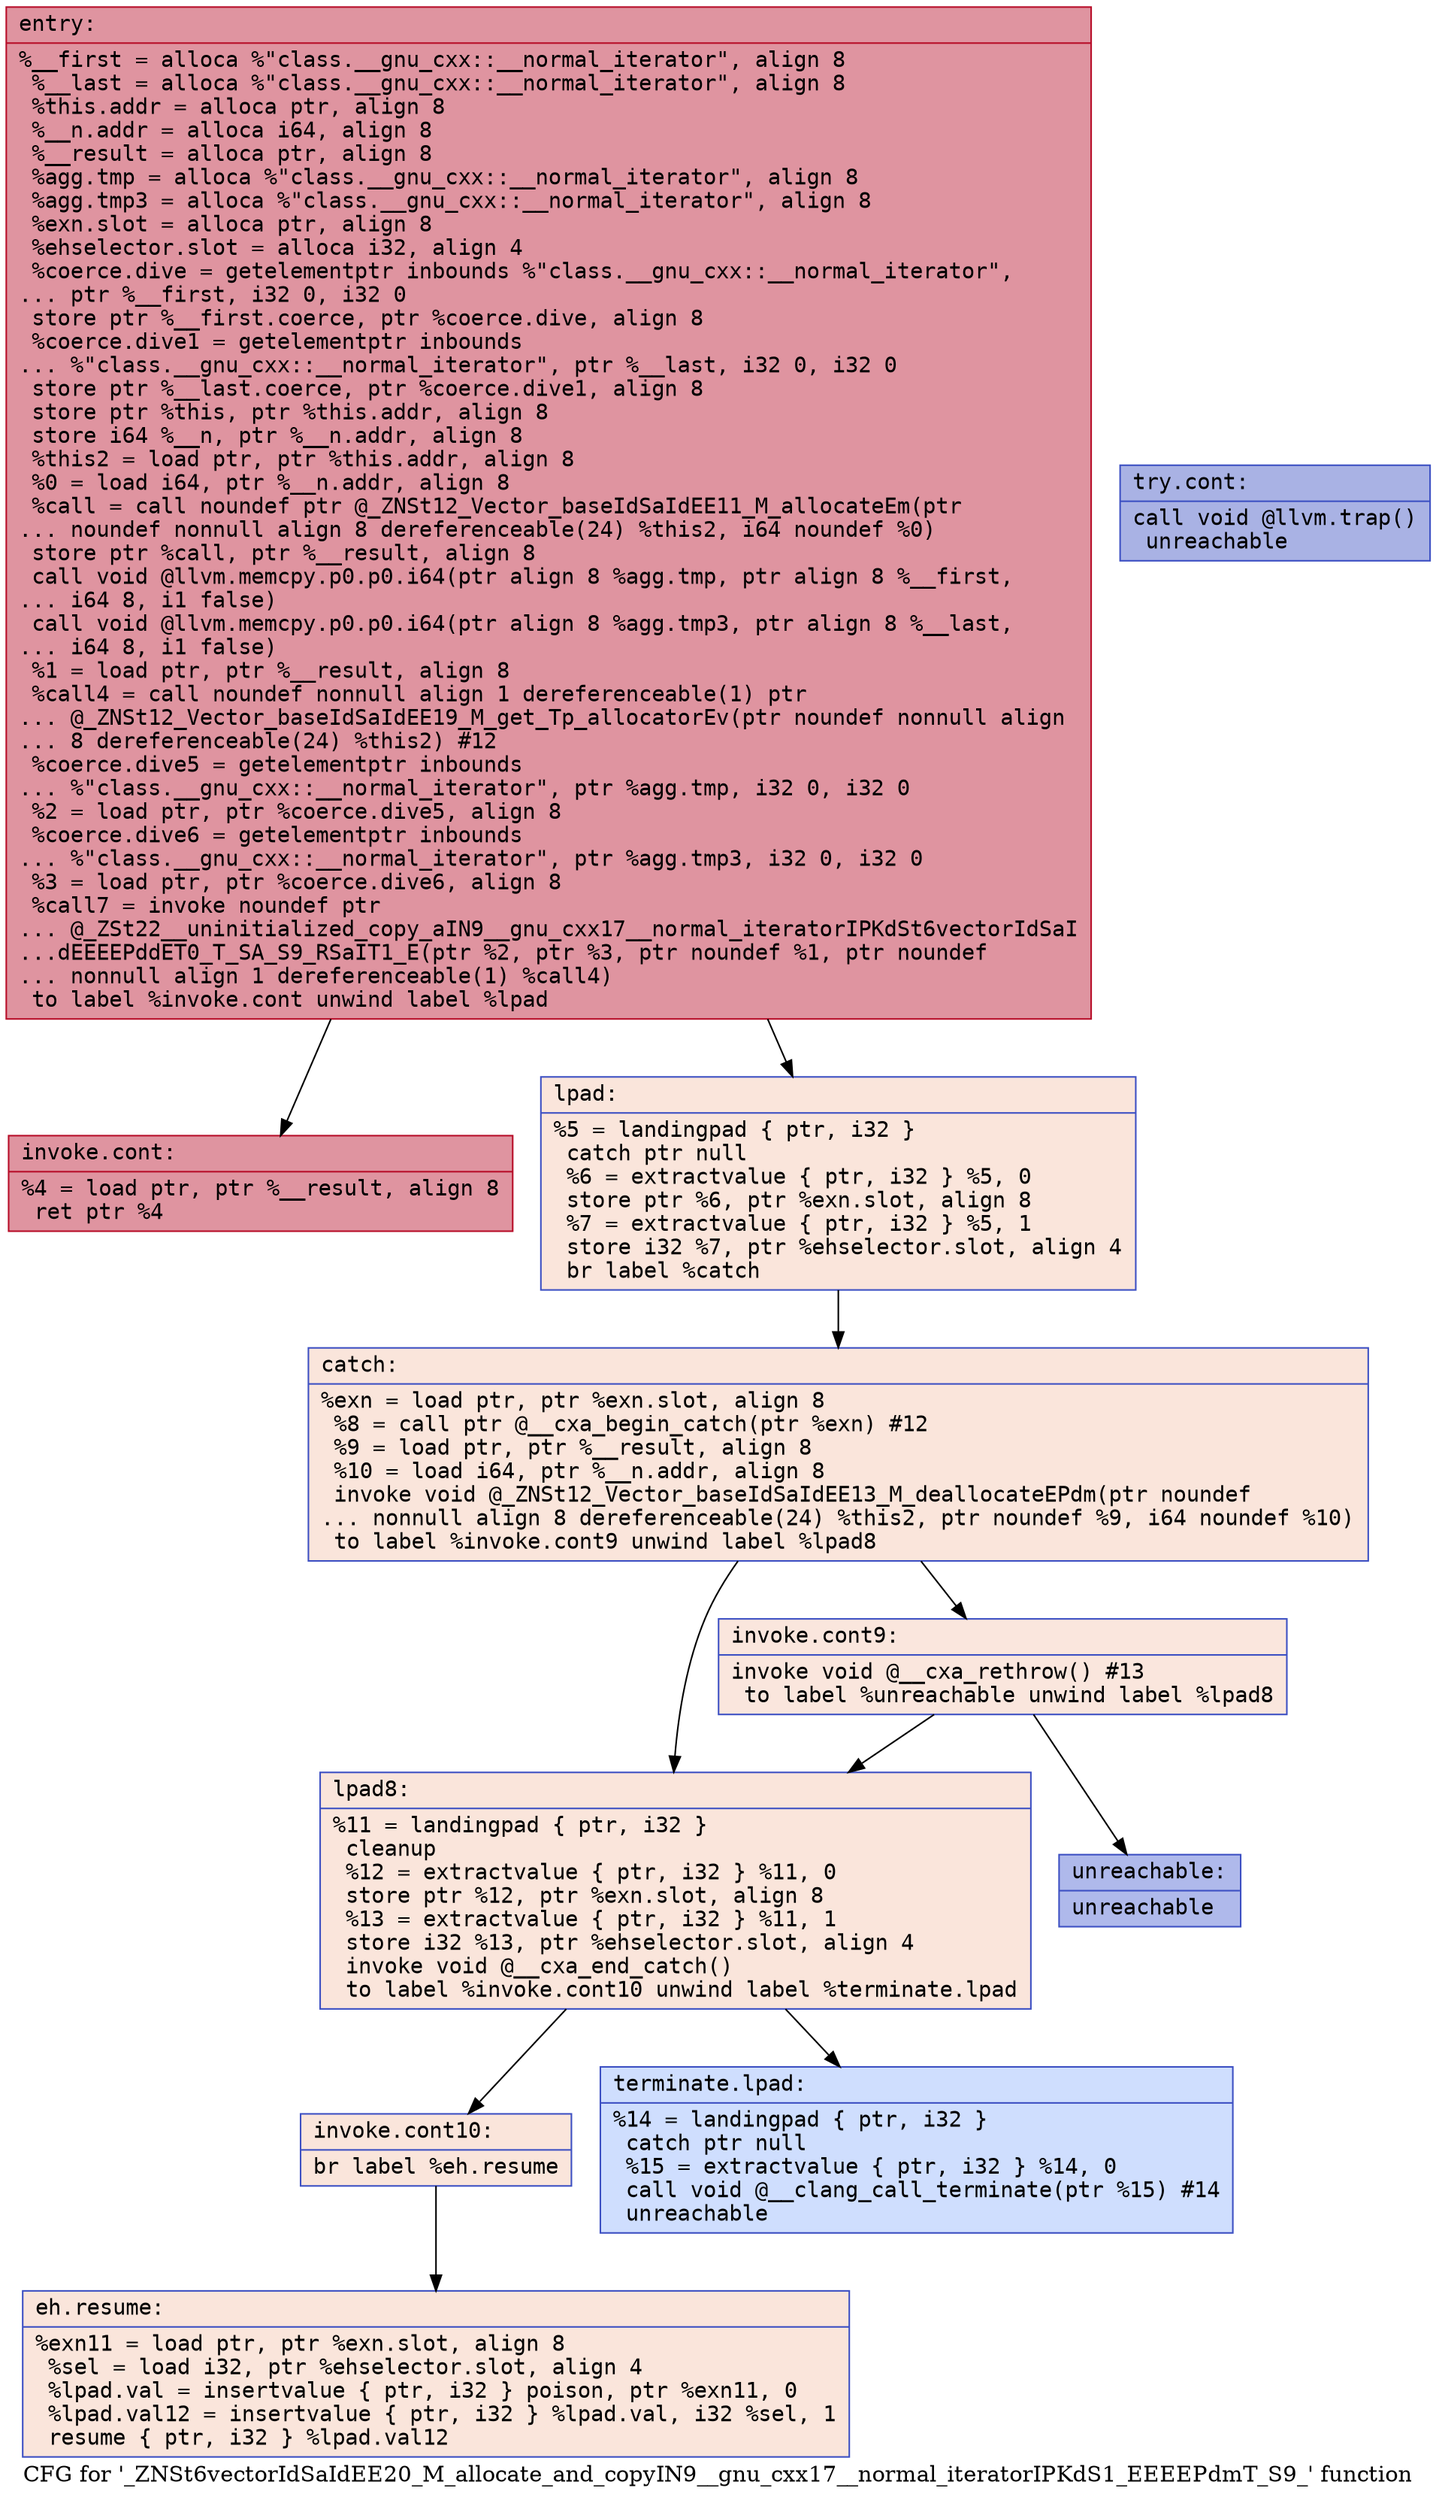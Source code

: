 digraph "CFG for '_ZNSt6vectorIdSaIdEE20_M_allocate_and_copyIN9__gnu_cxx17__normal_iteratorIPKdS1_EEEEPdmT_S9_' function" {
	label="CFG for '_ZNSt6vectorIdSaIdEE20_M_allocate_and_copyIN9__gnu_cxx17__normal_iteratorIPKdS1_EEEEPdmT_S9_' function";

	Node0x55e722dc7290 [shape=record,color="#b70d28ff", style=filled, fillcolor="#b70d2870" fontname="Courier",label="{entry:\l|  %__first = alloca %\"class.__gnu_cxx::__normal_iterator\", align 8\l  %__last = alloca %\"class.__gnu_cxx::__normal_iterator\", align 8\l  %this.addr = alloca ptr, align 8\l  %__n.addr = alloca i64, align 8\l  %__result = alloca ptr, align 8\l  %agg.tmp = alloca %\"class.__gnu_cxx::__normal_iterator\", align 8\l  %agg.tmp3 = alloca %\"class.__gnu_cxx::__normal_iterator\", align 8\l  %exn.slot = alloca ptr, align 8\l  %ehselector.slot = alloca i32, align 4\l  %coerce.dive = getelementptr inbounds %\"class.__gnu_cxx::__normal_iterator\",\l... ptr %__first, i32 0, i32 0\l  store ptr %__first.coerce, ptr %coerce.dive, align 8\l  %coerce.dive1 = getelementptr inbounds\l... %\"class.__gnu_cxx::__normal_iterator\", ptr %__last, i32 0, i32 0\l  store ptr %__last.coerce, ptr %coerce.dive1, align 8\l  store ptr %this, ptr %this.addr, align 8\l  store i64 %__n, ptr %__n.addr, align 8\l  %this2 = load ptr, ptr %this.addr, align 8\l  %0 = load i64, ptr %__n.addr, align 8\l  %call = call noundef ptr @_ZNSt12_Vector_baseIdSaIdEE11_M_allocateEm(ptr\l... noundef nonnull align 8 dereferenceable(24) %this2, i64 noundef %0)\l  store ptr %call, ptr %__result, align 8\l  call void @llvm.memcpy.p0.p0.i64(ptr align 8 %agg.tmp, ptr align 8 %__first,\l... i64 8, i1 false)\l  call void @llvm.memcpy.p0.p0.i64(ptr align 8 %agg.tmp3, ptr align 8 %__last,\l... i64 8, i1 false)\l  %1 = load ptr, ptr %__result, align 8\l  %call4 = call noundef nonnull align 1 dereferenceable(1) ptr\l... @_ZNSt12_Vector_baseIdSaIdEE19_M_get_Tp_allocatorEv(ptr noundef nonnull align\l... 8 dereferenceable(24) %this2) #12\l  %coerce.dive5 = getelementptr inbounds\l... %\"class.__gnu_cxx::__normal_iterator\", ptr %agg.tmp, i32 0, i32 0\l  %2 = load ptr, ptr %coerce.dive5, align 8\l  %coerce.dive6 = getelementptr inbounds\l... %\"class.__gnu_cxx::__normal_iterator\", ptr %agg.tmp3, i32 0, i32 0\l  %3 = load ptr, ptr %coerce.dive6, align 8\l  %call7 = invoke noundef ptr\l... @_ZSt22__uninitialized_copy_aIN9__gnu_cxx17__normal_iteratorIPKdSt6vectorIdSaI\l...dEEEEPddET0_T_SA_S9_RSaIT1_E(ptr %2, ptr %3, ptr noundef %1, ptr noundef\l... nonnull align 1 dereferenceable(1) %call4)\l          to label %invoke.cont unwind label %lpad\l}"];
	Node0x55e722dc7290 -> Node0x55e722dc8950[tooltip="entry -> invoke.cont\nProbability 100.00%" ];
	Node0x55e722dc7290 -> Node0x55e722dc89d0[tooltip="entry -> lpad\nProbability 0.00%" ];
	Node0x55e722dc8950 [shape=record,color="#b70d28ff", style=filled, fillcolor="#b70d2870" fontname="Courier",label="{invoke.cont:\l|  %4 = load ptr, ptr %__result, align 8\l  ret ptr %4\l}"];
	Node0x55e722dc89d0 [shape=record,color="#3d50c3ff", style=filled, fillcolor="#f4c5ad70" fontname="Courier",label="{lpad:\l|  %5 = landingpad \{ ptr, i32 \}\l          catch ptr null\l  %6 = extractvalue \{ ptr, i32 \} %5, 0\l  store ptr %6, ptr %exn.slot, align 8\l  %7 = extractvalue \{ ptr, i32 \} %5, 1\l  store i32 %7, ptr %ehselector.slot, align 4\l  br label %catch\l}"];
	Node0x55e722dc89d0 -> Node0x55e722dc8f70[tooltip="lpad -> catch\nProbability 100.00%" ];
	Node0x55e722dc8f70 [shape=record,color="#3d50c3ff", style=filled, fillcolor="#f4c5ad70" fontname="Courier",label="{catch:\l|  %exn = load ptr, ptr %exn.slot, align 8\l  %8 = call ptr @__cxa_begin_catch(ptr %exn) #12\l  %9 = load ptr, ptr %__result, align 8\l  %10 = load i64, ptr %__n.addr, align 8\l  invoke void @_ZNSt12_Vector_baseIdSaIdEE13_M_deallocateEPdm(ptr noundef\l... nonnull align 8 dereferenceable(24) %this2, ptr noundef %9, i64 noundef %10)\l          to label %invoke.cont9 unwind label %lpad8\l}"];
	Node0x55e722dc8f70 -> Node0x55e722dc93e0[tooltip="catch -> invoke.cont9\nProbability 50.00%" ];
	Node0x55e722dc8f70 -> Node0x55e722dc9430[tooltip="catch -> lpad8\nProbability 50.00%" ];
	Node0x55e722dc93e0 [shape=record,color="#3d50c3ff", style=filled, fillcolor="#f3c7b170" fontname="Courier",label="{invoke.cont9:\l|  invoke void @__cxa_rethrow() #13\l          to label %unreachable unwind label %lpad8\l}"];
	Node0x55e722dc93e0 -> Node0x55e722dc9610[tooltip="invoke.cont9 -> unreachable\nProbability 0.00%" ];
	Node0x55e722dc93e0 -> Node0x55e722dc9430[tooltip="invoke.cont9 -> lpad8\nProbability 100.00%" ];
	Node0x55e722dc9430 [shape=record,color="#3d50c3ff", style=filled, fillcolor="#f4c5ad70" fontname="Courier",label="{lpad8:\l|  %11 = landingpad \{ ptr, i32 \}\l          cleanup\l  %12 = extractvalue \{ ptr, i32 \} %11, 0\l  store ptr %12, ptr %exn.slot, align 8\l  %13 = extractvalue \{ ptr, i32 \} %11, 1\l  store i32 %13, ptr %ehselector.slot, align 4\l  invoke void @__cxa_end_catch()\l          to label %invoke.cont10 unwind label %terminate.lpad\l}"];
	Node0x55e722dc9430 -> Node0x55e722dc9a00[tooltip="lpad8 -> invoke.cont10\nProbability 100.00%" ];
	Node0x55e722dc9430 -> Node0x55e722dc9a50[tooltip="lpad8 -> terminate.lpad\nProbability 0.00%" ];
	Node0x55e722dc9a00 [shape=record,color="#3d50c3ff", style=filled, fillcolor="#f4c5ad70" fontname="Courier",label="{invoke.cont10:\l|  br label %eh.resume\l}"];
	Node0x55e722dc9a00 -> Node0x55e722dc9c10[tooltip="invoke.cont10 -> eh.resume\nProbability 100.00%" ];
	Node0x55e722dc9cd0 [shape=record,color="#3d50c3ff", style=filled, fillcolor="#3d50c370" fontname="Courier",label="{try.cont:\l|  call void @llvm.trap()\l  unreachable\l}"];
	Node0x55e722dc9c10 [shape=record,color="#3d50c3ff", style=filled, fillcolor="#f4c5ad70" fontname="Courier",label="{eh.resume:\l|  %exn11 = load ptr, ptr %exn.slot, align 8\l  %sel = load i32, ptr %ehselector.slot, align 4\l  %lpad.val = insertvalue \{ ptr, i32 \} poison, ptr %exn11, 0\l  %lpad.val12 = insertvalue \{ ptr, i32 \} %lpad.val, i32 %sel, 1\l  resume \{ ptr, i32 \} %lpad.val12\l}"];
	Node0x55e722dc9a50 [shape=record,color="#3d50c3ff", style=filled, fillcolor="#93b5fe70" fontname="Courier",label="{terminate.lpad:\l|  %14 = landingpad \{ ptr, i32 \}\l          catch ptr null\l  %15 = extractvalue \{ ptr, i32 \} %14, 0\l  call void @__clang_call_terminate(ptr %15) #14\l  unreachable\l}"];
	Node0x55e722dc9610 [shape=record,color="#3d50c3ff", style=filled, fillcolor="#4961d270" fontname="Courier",label="{unreachable:\l|  unreachable\l}"];
}
